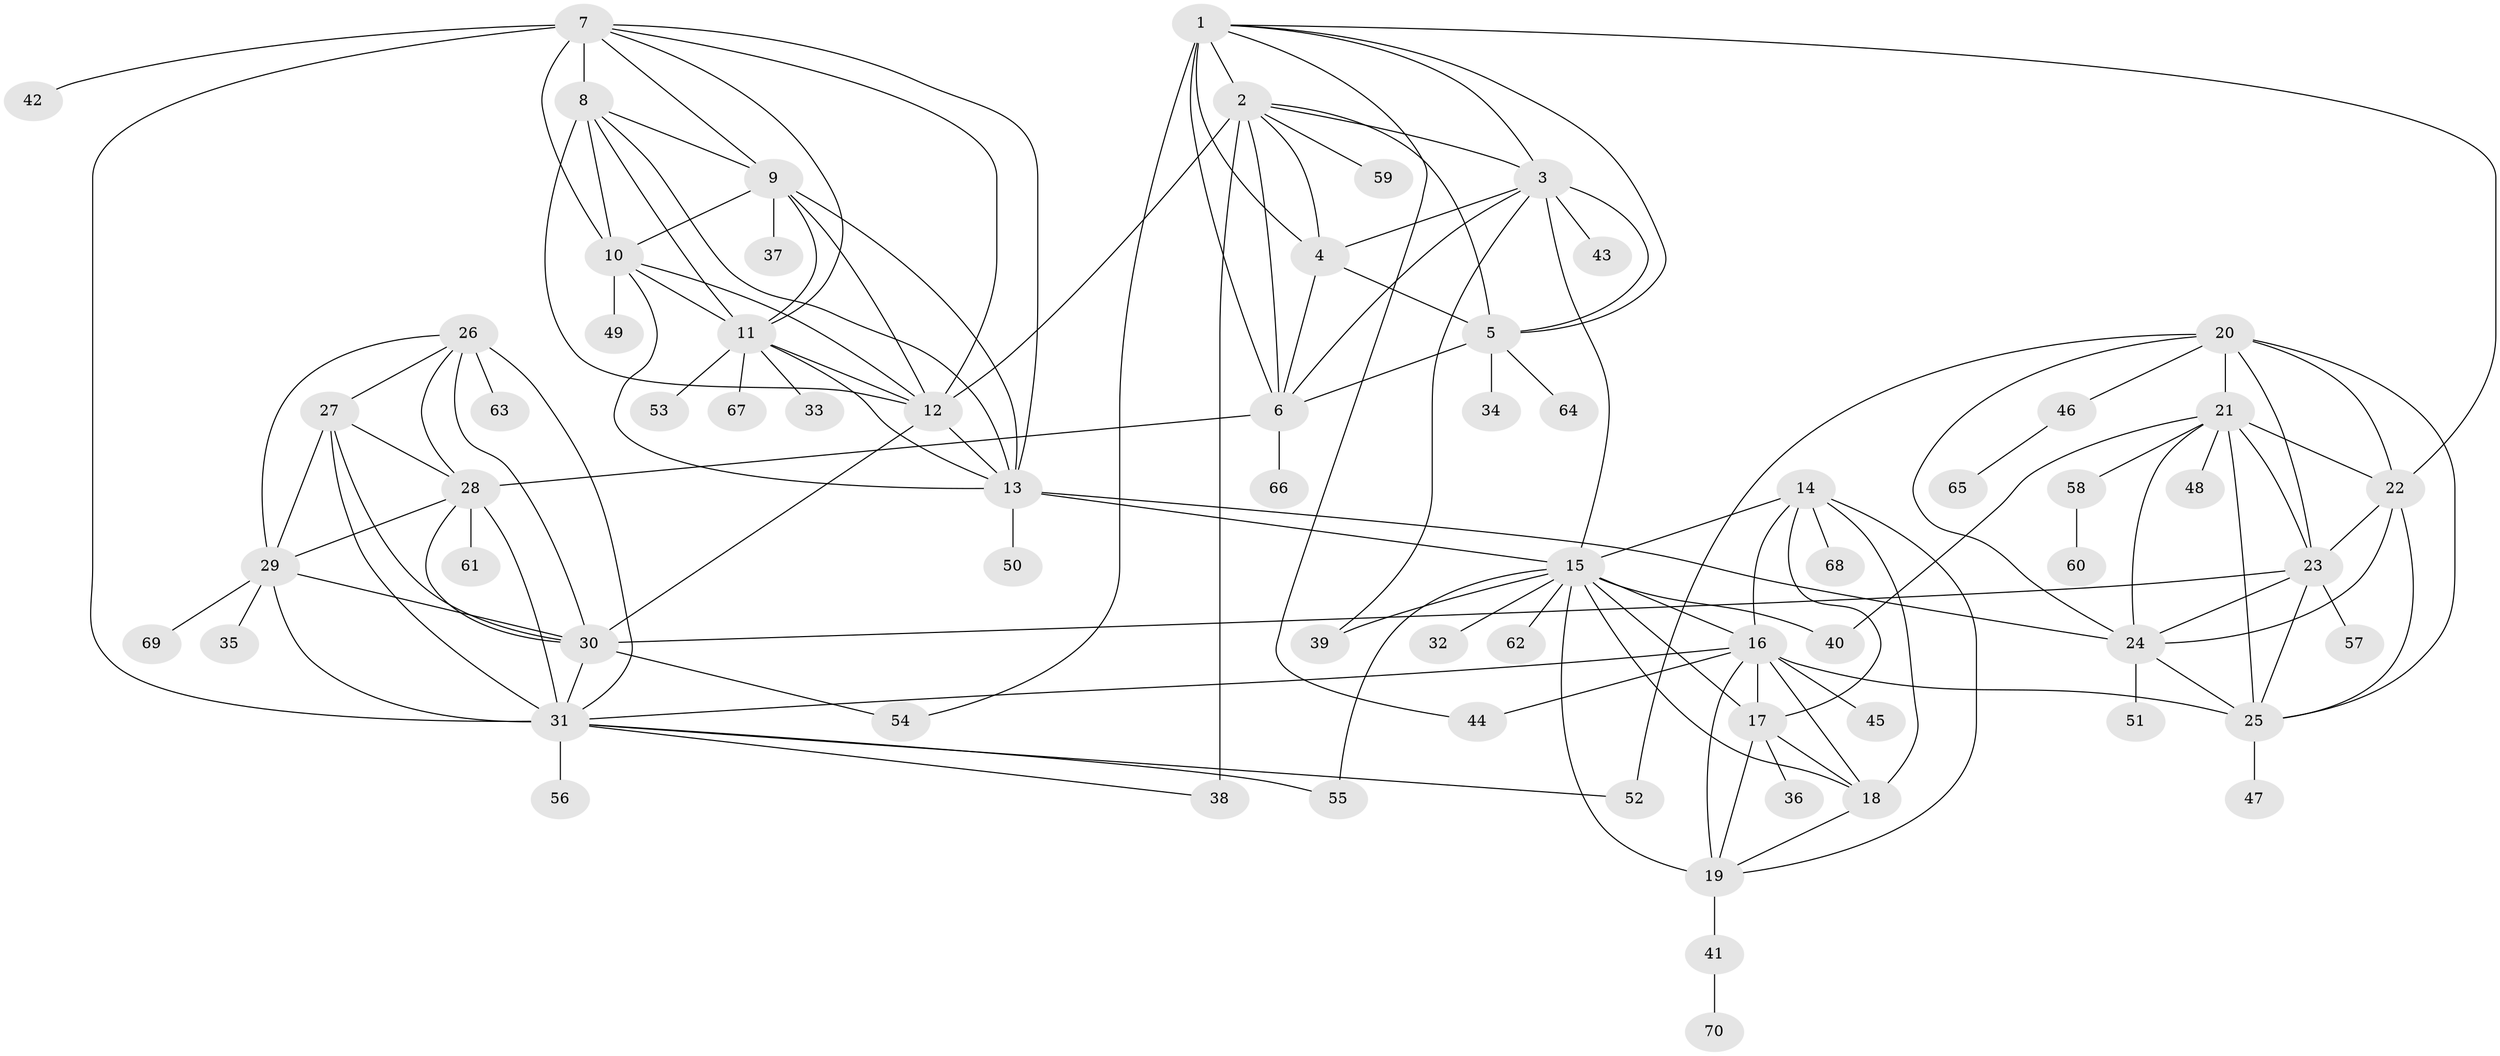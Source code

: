 // original degree distribution, {6: 0.02142857142857143, 12: 0.02142857142857143, 10: 0.07142857142857142, 9: 0.07857142857142857, 11: 0.014285714285714285, 7: 0.014285714285714285, 13: 0.007142857142857143, 8: 0.02142857142857143, 2: 0.1357142857142857, 1: 0.5928571428571429, 3: 0.02142857142857143}
// Generated by graph-tools (version 1.1) at 2025/37/03/09/25 02:37:18]
// undirected, 70 vertices, 138 edges
graph export_dot {
graph [start="1"]
  node [color=gray90,style=filled];
  1;
  2;
  3;
  4;
  5;
  6;
  7;
  8;
  9;
  10;
  11;
  12;
  13;
  14;
  15;
  16;
  17;
  18;
  19;
  20;
  21;
  22;
  23;
  24;
  25;
  26;
  27;
  28;
  29;
  30;
  31;
  32;
  33;
  34;
  35;
  36;
  37;
  38;
  39;
  40;
  41;
  42;
  43;
  44;
  45;
  46;
  47;
  48;
  49;
  50;
  51;
  52;
  53;
  54;
  55;
  56;
  57;
  58;
  59;
  60;
  61;
  62;
  63;
  64;
  65;
  66;
  67;
  68;
  69;
  70;
  1 -- 2 [weight=2.0];
  1 -- 3 [weight=2.0];
  1 -- 4 [weight=5.0];
  1 -- 5 [weight=2.0];
  1 -- 6 [weight=2.0];
  1 -- 22 [weight=1.0];
  1 -- 44 [weight=1.0];
  1 -- 54 [weight=1.0];
  2 -- 3 [weight=1.0];
  2 -- 4 [weight=1.0];
  2 -- 5 [weight=1.0];
  2 -- 6 [weight=1.0];
  2 -- 12 [weight=1.0];
  2 -- 38 [weight=3.0];
  2 -- 59 [weight=1.0];
  3 -- 4 [weight=1.0];
  3 -- 5 [weight=1.0];
  3 -- 6 [weight=1.0];
  3 -- 15 [weight=1.0];
  3 -- 39 [weight=1.0];
  3 -- 43 [weight=1.0];
  4 -- 5 [weight=1.0];
  4 -- 6 [weight=1.0];
  5 -- 6 [weight=1.0];
  5 -- 34 [weight=4.0];
  5 -- 64 [weight=1.0];
  6 -- 28 [weight=1.0];
  6 -- 66 [weight=1.0];
  7 -- 8 [weight=1.0];
  7 -- 9 [weight=1.0];
  7 -- 10 [weight=1.0];
  7 -- 11 [weight=1.0];
  7 -- 12 [weight=1.0];
  7 -- 13 [weight=1.0];
  7 -- 31 [weight=1.0];
  7 -- 42 [weight=2.0];
  8 -- 9 [weight=1.0];
  8 -- 10 [weight=1.0];
  8 -- 11 [weight=1.0];
  8 -- 12 [weight=4.0];
  8 -- 13 [weight=1.0];
  9 -- 10 [weight=1.0];
  9 -- 11 [weight=1.0];
  9 -- 12 [weight=1.0];
  9 -- 13 [weight=1.0];
  9 -- 37 [weight=3.0];
  10 -- 11 [weight=1.0];
  10 -- 12 [weight=1.0];
  10 -- 13 [weight=1.0];
  10 -- 49 [weight=2.0];
  11 -- 12 [weight=1.0];
  11 -- 13 [weight=1.0];
  11 -- 33 [weight=1.0];
  11 -- 53 [weight=1.0];
  11 -- 67 [weight=2.0];
  12 -- 13 [weight=1.0];
  12 -- 30 [weight=1.0];
  13 -- 15 [weight=1.0];
  13 -- 24 [weight=1.0];
  13 -- 50 [weight=1.0];
  14 -- 15 [weight=2.0];
  14 -- 16 [weight=1.0];
  14 -- 17 [weight=1.0];
  14 -- 18 [weight=1.0];
  14 -- 19 [weight=1.0];
  14 -- 68 [weight=2.0];
  15 -- 16 [weight=2.0];
  15 -- 17 [weight=2.0];
  15 -- 18 [weight=2.0];
  15 -- 19 [weight=2.0];
  15 -- 32 [weight=1.0];
  15 -- 39 [weight=1.0];
  15 -- 40 [weight=1.0];
  15 -- 55 [weight=1.0];
  15 -- 62 [weight=1.0];
  16 -- 17 [weight=1.0];
  16 -- 18 [weight=1.0];
  16 -- 19 [weight=1.0];
  16 -- 25 [weight=1.0];
  16 -- 31 [weight=1.0];
  16 -- 44 [weight=1.0];
  16 -- 45 [weight=2.0];
  17 -- 18 [weight=1.0];
  17 -- 19 [weight=1.0];
  17 -- 36 [weight=2.0];
  18 -- 19 [weight=1.0];
  19 -- 41 [weight=1.0];
  20 -- 21 [weight=2.0];
  20 -- 22 [weight=1.0];
  20 -- 23 [weight=1.0];
  20 -- 24 [weight=1.0];
  20 -- 25 [weight=1.0];
  20 -- 46 [weight=1.0];
  20 -- 52 [weight=2.0];
  21 -- 22 [weight=2.0];
  21 -- 23 [weight=2.0];
  21 -- 24 [weight=2.0];
  21 -- 25 [weight=2.0];
  21 -- 40 [weight=1.0];
  21 -- 48 [weight=1.0];
  21 -- 58 [weight=1.0];
  22 -- 23 [weight=1.0];
  22 -- 24 [weight=1.0];
  22 -- 25 [weight=1.0];
  23 -- 24 [weight=1.0];
  23 -- 25 [weight=1.0];
  23 -- 30 [weight=1.0];
  23 -- 57 [weight=1.0];
  24 -- 25 [weight=1.0];
  24 -- 51 [weight=2.0];
  25 -- 47 [weight=1.0];
  26 -- 27 [weight=1.0];
  26 -- 28 [weight=1.0];
  26 -- 29 [weight=1.0];
  26 -- 30 [weight=1.0];
  26 -- 31 [weight=2.0];
  26 -- 63 [weight=2.0];
  27 -- 28 [weight=1.0];
  27 -- 29 [weight=1.0];
  27 -- 30 [weight=1.0];
  27 -- 31 [weight=3.0];
  28 -- 29 [weight=1.0];
  28 -- 30 [weight=1.0];
  28 -- 31 [weight=2.0];
  28 -- 61 [weight=3.0];
  29 -- 30 [weight=1.0];
  29 -- 31 [weight=2.0];
  29 -- 35 [weight=1.0];
  29 -- 69 [weight=2.0];
  30 -- 31 [weight=2.0];
  30 -- 54 [weight=1.0];
  31 -- 38 [weight=1.0];
  31 -- 52 [weight=1.0];
  31 -- 55 [weight=1.0];
  31 -- 56 [weight=1.0];
  41 -- 70 [weight=1.0];
  46 -- 65 [weight=1.0];
  58 -- 60 [weight=1.0];
}
